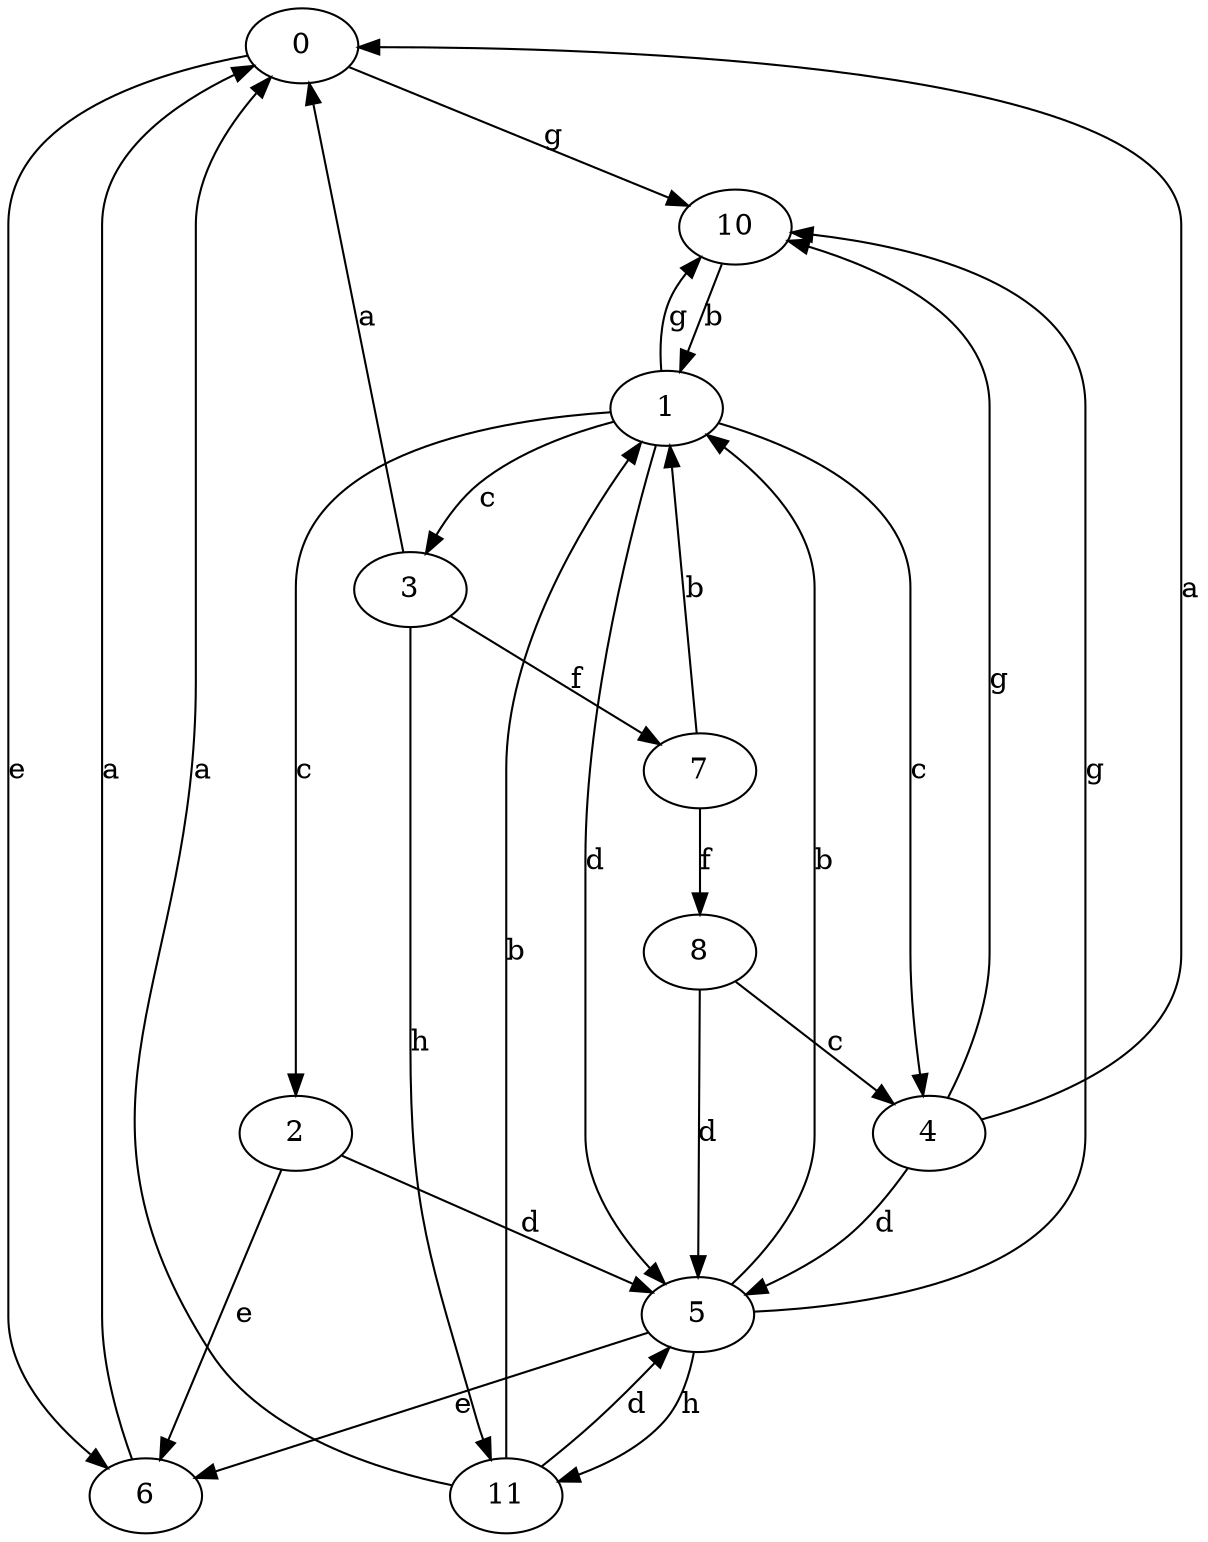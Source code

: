 strict digraph  {
0;
1;
2;
3;
4;
5;
6;
7;
8;
10;
11;
0 -> 6  [label=e];
0 -> 10  [label=g];
1 -> 2  [label=c];
1 -> 3  [label=c];
1 -> 4  [label=c];
1 -> 5  [label=d];
1 -> 10  [label=g];
2 -> 5  [label=d];
2 -> 6  [label=e];
3 -> 0  [label=a];
3 -> 7  [label=f];
3 -> 11  [label=h];
4 -> 0  [label=a];
4 -> 5  [label=d];
4 -> 10  [label=g];
5 -> 1  [label=b];
5 -> 6  [label=e];
5 -> 10  [label=g];
5 -> 11  [label=h];
6 -> 0  [label=a];
7 -> 1  [label=b];
7 -> 8  [label=f];
8 -> 4  [label=c];
8 -> 5  [label=d];
10 -> 1  [label=b];
11 -> 0  [label=a];
11 -> 1  [label=b];
11 -> 5  [label=d];
}
